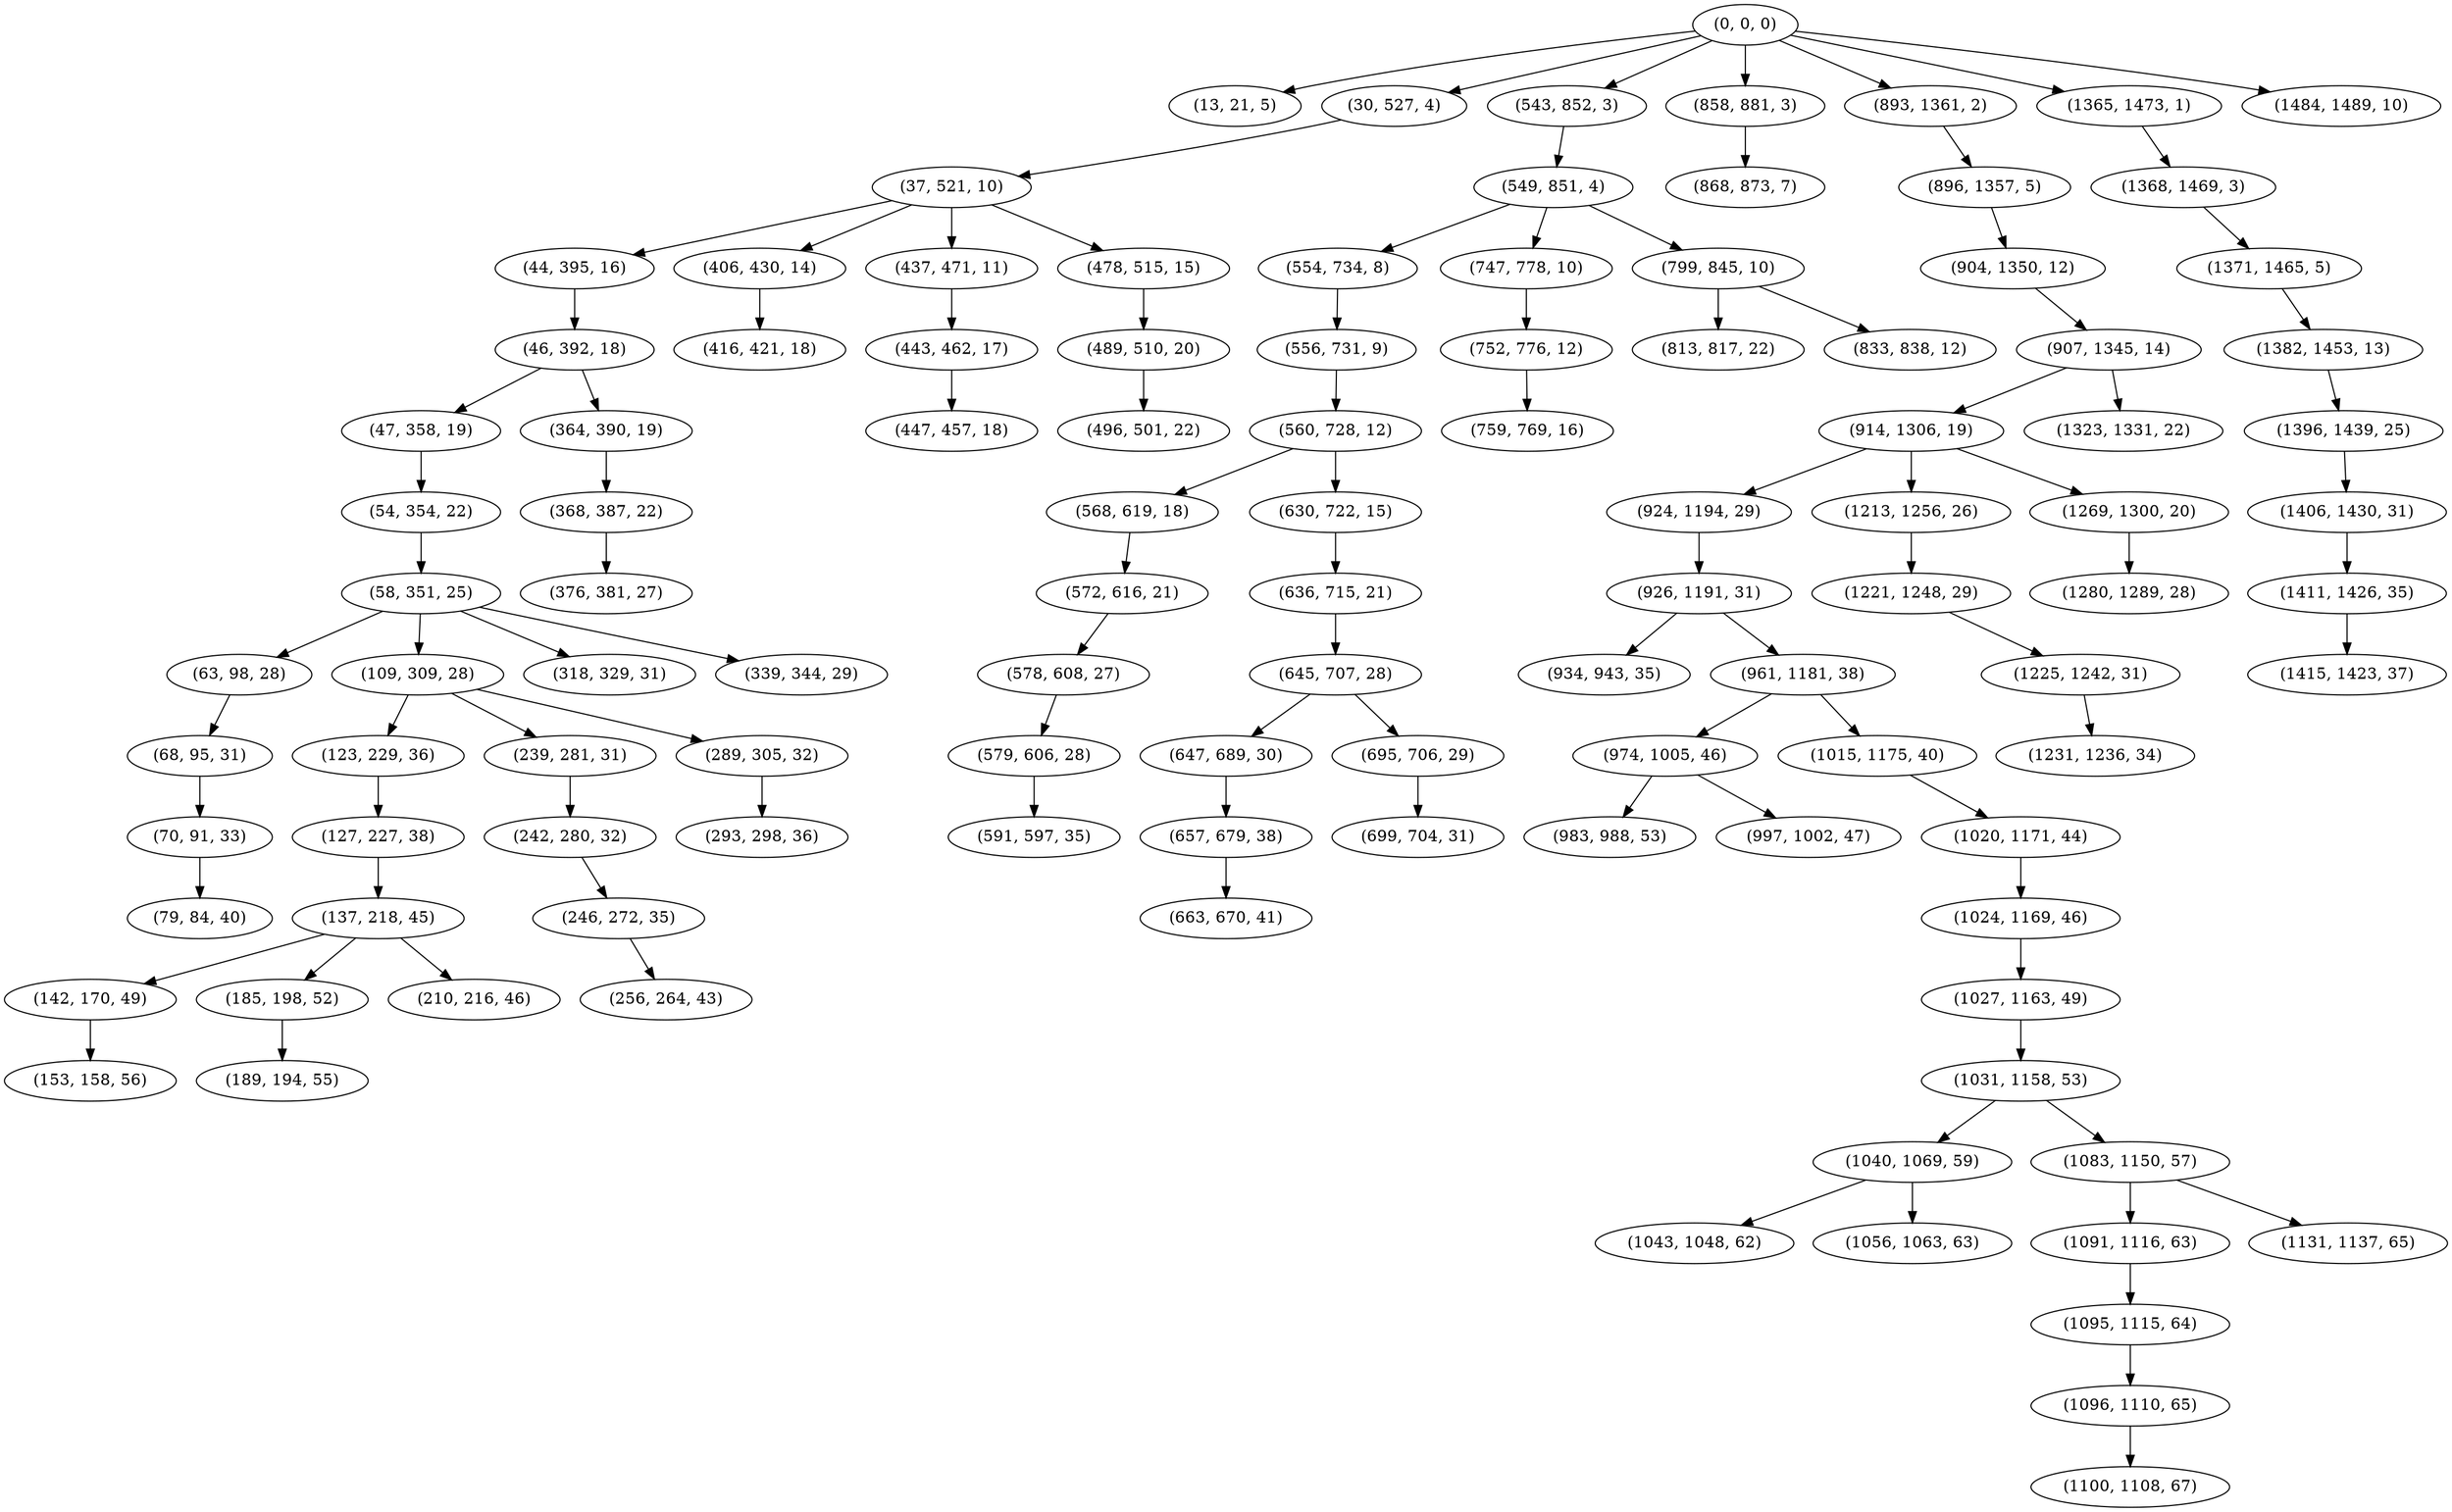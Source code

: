 digraph tree {
    "(0, 0, 0)";
    "(13, 21, 5)";
    "(30, 527, 4)";
    "(37, 521, 10)";
    "(44, 395, 16)";
    "(46, 392, 18)";
    "(47, 358, 19)";
    "(54, 354, 22)";
    "(58, 351, 25)";
    "(63, 98, 28)";
    "(68, 95, 31)";
    "(70, 91, 33)";
    "(79, 84, 40)";
    "(109, 309, 28)";
    "(123, 229, 36)";
    "(127, 227, 38)";
    "(137, 218, 45)";
    "(142, 170, 49)";
    "(153, 158, 56)";
    "(185, 198, 52)";
    "(189, 194, 55)";
    "(210, 216, 46)";
    "(239, 281, 31)";
    "(242, 280, 32)";
    "(246, 272, 35)";
    "(256, 264, 43)";
    "(289, 305, 32)";
    "(293, 298, 36)";
    "(318, 329, 31)";
    "(339, 344, 29)";
    "(364, 390, 19)";
    "(368, 387, 22)";
    "(376, 381, 27)";
    "(406, 430, 14)";
    "(416, 421, 18)";
    "(437, 471, 11)";
    "(443, 462, 17)";
    "(447, 457, 18)";
    "(478, 515, 15)";
    "(489, 510, 20)";
    "(496, 501, 22)";
    "(543, 852, 3)";
    "(549, 851, 4)";
    "(554, 734, 8)";
    "(556, 731, 9)";
    "(560, 728, 12)";
    "(568, 619, 18)";
    "(572, 616, 21)";
    "(578, 608, 27)";
    "(579, 606, 28)";
    "(591, 597, 35)";
    "(630, 722, 15)";
    "(636, 715, 21)";
    "(645, 707, 28)";
    "(647, 689, 30)";
    "(657, 679, 38)";
    "(663, 670, 41)";
    "(695, 706, 29)";
    "(699, 704, 31)";
    "(747, 778, 10)";
    "(752, 776, 12)";
    "(759, 769, 16)";
    "(799, 845, 10)";
    "(813, 817, 22)";
    "(833, 838, 12)";
    "(858, 881, 3)";
    "(868, 873, 7)";
    "(893, 1361, 2)";
    "(896, 1357, 5)";
    "(904, 1350, 12)";
    "(907, 1345, 14)";
    "(914, 1306, 19)";
    "(924, 1194, 29)";
    "(926, 1191, 31)";
    "(934, 943, 35)";
    "(961, 1181, 38)";
    "(974, 1005, 46)";
    "(983, 988, 53)";
    "(997, 1002, 47)";
    "(1015, 1175, 40)";
    "(1020, 1171, 44)";
    "(1024, 1169, 46)";
    "(1027, 1163, 49)";
    "(1031, 1158, 53)";
    "(1040, 1069, 59)";
    "(1043, 1048, 62)";
    "(1056, 1063, 63)";
    "(1083, 1150, 57)";
    "(1091, 1116, 63)";
    "(1095, 1115, 64)";
    "(1096, 1110, 65)";
    "(1100, 1108, 67)";
    "(1131, 1137, 65)";
    "(1213, 1256, 26)";
    "(1221, 1248, 29)";
    "(1225, 1242, 31)";
    "(1231, 1236, 34)";
    "(1269, 1300, 20)";
    "(1280, 1289, 28)";
    "(1323, 1331, 22)";
    "(1365, 1473, 1)";
    "(1368, 1469, 3)";
    "(1371, 1465, 5)";
    "(1382, 1453, 13)";
    "(1396, 1439, 25)";
    "(1406, 1430, 31)";
    "(1411, 1426, 35)";
    "(1415, 1423, 37)";
    "(1484, 1489, 10)";
    "(0, 0, 0)" -> "(13, 21, 5)";
    "(0, 0, 0)" -> "(30, 527, 4)";
    "(0, 0, 0)" -> "(543, 852, 3)";
    "(0, 0, 0)" -> "(858, 881, 3)";
    "(0, 0, 0)" -> "(893, 1361, 2)";
    "(0, 0, 0)" -> "(1365, 1473, 1)";
    "(0, 0, 0)" -> "(1484, 1489, 10)";
    "(30, 527, 4)" -> "(37, 521, 10)";
    "(37, 521, 10)" -> "(44, 395, 16)";
    "(37, 521, 10)" -> "(406, 430, 14)";
    "(37, 521, 10)" -> "(437, 471, 11)";
    "(37, 521, 10)" -> "(478, 515, 15)";
    "(44, 395, 16)" -> "(46, 392, 18)";
    "(46, 392, 18)" -> "(47, 358, 19)";
    "(46, 392, 18)" -> "(364, 390, 19)";
    "(47, 358, 19)" -> "(54, 354, 22)";
    "(54, 354, 22)" -> "(58, 351, 25)";
    "(58, 351, 25)" -> "(63, 98, 28)";
    "(58, 351, 25)" -> "(109, 309, 28)";
    "(58, 351, 25)" -> "(318, 329, 31)";
    "(58, 351, 25)" -> "(339, 344, 29)";
    "(63, 98, 28)" -> "(68, 95, 31)";
    "(68, 95, 31)" -> "(70, 91, 33)";
    "(70, 91, 33)" -> "(79, 84, 40)";
    "(109, 309, 28)" -> "(123, 229, 36)";
    "(109, 309, 28)" -> "(239, 281, 31)";
    "(109, 309, 28)" -> "(289, 305, 32)";
    "(123, 229, 36)" -> "(127, 227, 38)";
    "(127, 227, 38)" -> "(137, 218, 45)";
    "(137, 218, 45)" -> "(142, 170, 49)";
    "(137, 218, 45)" -> "(185, 198, 52)";
    "(137, 218, 45)" -> "(210, 216, 46)";
    "(142, 170, 49)" -> "(153, 158, 56)";
    "(185, 198, 52)" -> "(189, 194, 55)";
    "(239, 281, 31)" -> "(242, 280, 32)";
    "(242, 280, 32)" -> "(246, 272, 35)";
    "(246, 272, 35)" -> "(256, 264, 43)";
    "(289, 305, 32)" -> "(293, 298, 36)";
    "(364, 390, 19)" -> "(368, 387, 22)";
    "(368, 387, 22)" -> "(376, 381, 27)";
    "(406, 430, 14)" -> "(416, 421, 18)";
    "(437, 471, 11)" -> "(443, 462, 17)";
    "(443, 462, 17)" -> "(447, 457, 18)";
    "(478, 515, 15)" -> "(489, 510, 20)";
    "(489, 510, 20)" -> "(496, 501, 22)";
    "(543, 852, 3)" -> "(549, 851, 4)";
    "(549, 851, 4)" -> "(554, 734, 8)";
    "(549, 851, 4)" -> "(747, 778, 10)";
    "(549, 851, 4)" -> "(799, 845, 10)";
    "(554, 734, 8)" -> "(556, 731, 9)";
    "(556, 731, 9)" -> "(560, 728, 12)";
    "(560, 728, 12)" -> "(568, 619, 18)";
    "(560, 728, 12)" -> "(630, 722, 15)";
    "(568, 619, 18)" -> "(572, 616, 21)";
    "(572, 616, 21)" -> "(578, 608, 27)";
    "(578, 608, 27)" -> "(579, 606, 28)";
    "(579, 606, 28)" -> "(591, 597, 35)";
    "(630, 722, 15)" -> "(636, 715, 21)";
    "(636, 715, 21)" -> "(645, 707, 28)";
    "(645, 707, 28)" -> "(647, 689, 30)";
    "(645, 707, 28)" -> "(695, 706, 29)";
    "(647, 689, 30)" -> "(657, 679, 38)";
    "(657, 679, 38)" -> "(663, 670, 41)";
    "(695, 706, 29)" -> "(699, 704, 31)";
    "(747, 778, 10)" -> "(752, 776, 12)";
    "(752, 776, 12)" -> "(759, 769, 16)";
    "(799, 845, 10)" -> "(813, 817, 22)";
    "(799, 845, 10)" -> "(833, 838, 12)";
    "(858, 881, 3)" -> "(868, 873, 7)";
    "(893, 1361, 2)" -> "(896, 1357, 5)";
    "(896, 1357, 5)" -> "(904, 1350, 12)";
    "(904, 1350, 12)" -> "(907, 1345, 14)";
    "(907, 1345, 14)" -> "(914, 1306, 19)";
    "(907, 1345, 14)" -> "(1323, 1331, 22)";
    "(914, 1306, 19)" -> "(924, 1194, 29)";
    "(914, 1306, 19)" -> "(1213, 1256, 26)";
    "(914, 1306, 19)" -> "(1269, 1300, 20)";
    "(924, 1194, 29)" -> "(926, 1191, 31)";
    "(926, 1191, 31)" -> "(934, 943, 35)";
    "(926, 1191, 31)" -> "(961, 1181, 38)";
    "(961, 1181, 38)" -> "(974, 1005, 46)";
    "(961, 1181, 38)" -> "(1015, 1175, 40)";
    "(974, 1005, 46)" -> "(983, 988, 53)";
    "(974, 1005, 46)" -> "(997, 1002, 47)";
    "(1015, 1175, 40)" -> "(1020, 1171, 44)";
    "(1020, 1171, 44)" -> "(1024, 1169, 46)";
    "(1024, 1169, 46)" -> "(1027, 1163, 49)";
    "(1027, 1163, 49)" -> "(1031, 1158, 53)";
    "(1031, 1158, 53)" -> "(1040, 1069, 59)";
    "(1031, 1158, 53)" -> "(1083, 1150, 57)";
    "(1040, 1069, 59)" -> "(1043, 1048, 62)";
    "(1040, 1069, 59)" -> "(1056, 1063, 63)";
    "(1083, 1150, 57)" -> "(1091, 1116, 63)";
    "(1083, 1150, 57)" -> "(1131, 1137, 65)";
    "(1091, 1116, 63)" -> "(1095, 1115, 64)";
    "(1095, 1115, 64)" -> "(1096, 1110, 65)";
    "(1096, 1110, 65)" -> "(1100, 1108, 67)";
    "(1213, 1256, 26)" -> "(1221, 1248, 29)";
    "(1221, 1248, 29)" -> "(1225, 1242, 31)";
    "(1225, 1242, 31)" -> "(1231, 1236, 34)";
    "(1269, 1300, 20)" -> "(1280, 1289, 28)";
    "(1365, 1473, 1)" -> "(1368, 1469, 3)";
    "(1368, 1469, 3)" -> "(1371, 1465, 5)";
    "(1371, 1465, 5)" -> "(1382, 1453, 13)";
    "(1382, 1453, 13)" -> "(1396, 1439, 25)";
    "(1396, 1439, 25)" -> "(1406, 1430, 31)";
    "(1406, 1430, 31)" -> "(1411, 1426, 35)";
    "(1411, 1426, 35)" -> "(1415, 1423, 37)";
}
